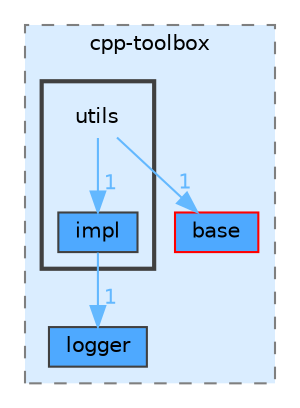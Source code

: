 digraph "src/include/cpp-toolbox/utils"
{
 // LATEX_PDF_SIZE
  bgcolor="transparent";
  edge [fontname=Helvetica,fontsize=10,labelfontname=Helvetica,labelfontsize=10];
  node [fontname=Helvetica,fontsize=10,shape=box,height=0.2,width=0.4];
  compound=true
  subgraph clusterdir_09c6140c2956544491238e129f11fd9f {
    graph [ bgcolor="#daedff", pencolor="grey50", label="cpp-toolbox", fontname=Helvetica,fontsize=10 style="filled,dashed", URL="dir_09c6140c2956544491238e129f11fd9f.html",tooltip=""]
  dir_175064ea02679cf4c3a50b5407502295 [label="base", fillcolor="#4ea9ff", color="red", style="filled", URL="dir_175064ea02679cf4c3a50b5407502295.html",tooltip=""];
  dir_40d9b6a4c321e73b85093107dc465522 [label="logger", fillcolor="#4ea9ff", color="grey25", style="filled", URL="dir_40d9b6a4c321e73b85093107dc465522.html",tooltip=""];
  subgraph clusterdir_f67a023f401e335084376ee616e38b67 {
    graph [ bgcolor="#daedff", pencolor="grey25", label="", fontname=Helvetica,fontsize=10 style="filled,bold", URL="dir_f67a023f401e335084376ee616e38b67.html",tooltip=""]
    dir_f67a023f401e335084376ee616e38b67 [shape=plaintext, label="utils"];
  dir_78c34a98bded00aa65a243bb573c25b4 [label="impl", fillcolor="#4ea9ff", color="grey25", style="filled", URL="dir_78c34a98bded00aa65a243bb573c25b4.html",tooltip=""];
  }
  }
  dir_f67a023f401e335084376ee616e38b67->dir_175064ea02679cf4c3a50b5407502295 [headlabel="1", labeldistance=1.5 headhref="dir_000020_000000.html" href="dir_000020_000000.html" color="steelblue1" fontcolor="steelblue1"];
  dir_f67a023f401e335084376ee616e38b67->dir_78c34a98bded00aa65a243bb573c25b4 [headlabel="1", labeldistance=1.5 headhref="dir_000020_000011.html" href="dir_000020_000011.html" color="steelblue1" fontcolor="steelblue1"];
  dir_78c34a98bded00aa65a243bb573c25b4->dir_40d9b6a4c321e73b85093107dc465522 [headlabel="1", labeldistance=1.5 headhref="dir_000011_000014.html" href="dir_000011_000014.html" color="steelblue1" fontcolor="steelblue1"];
}
